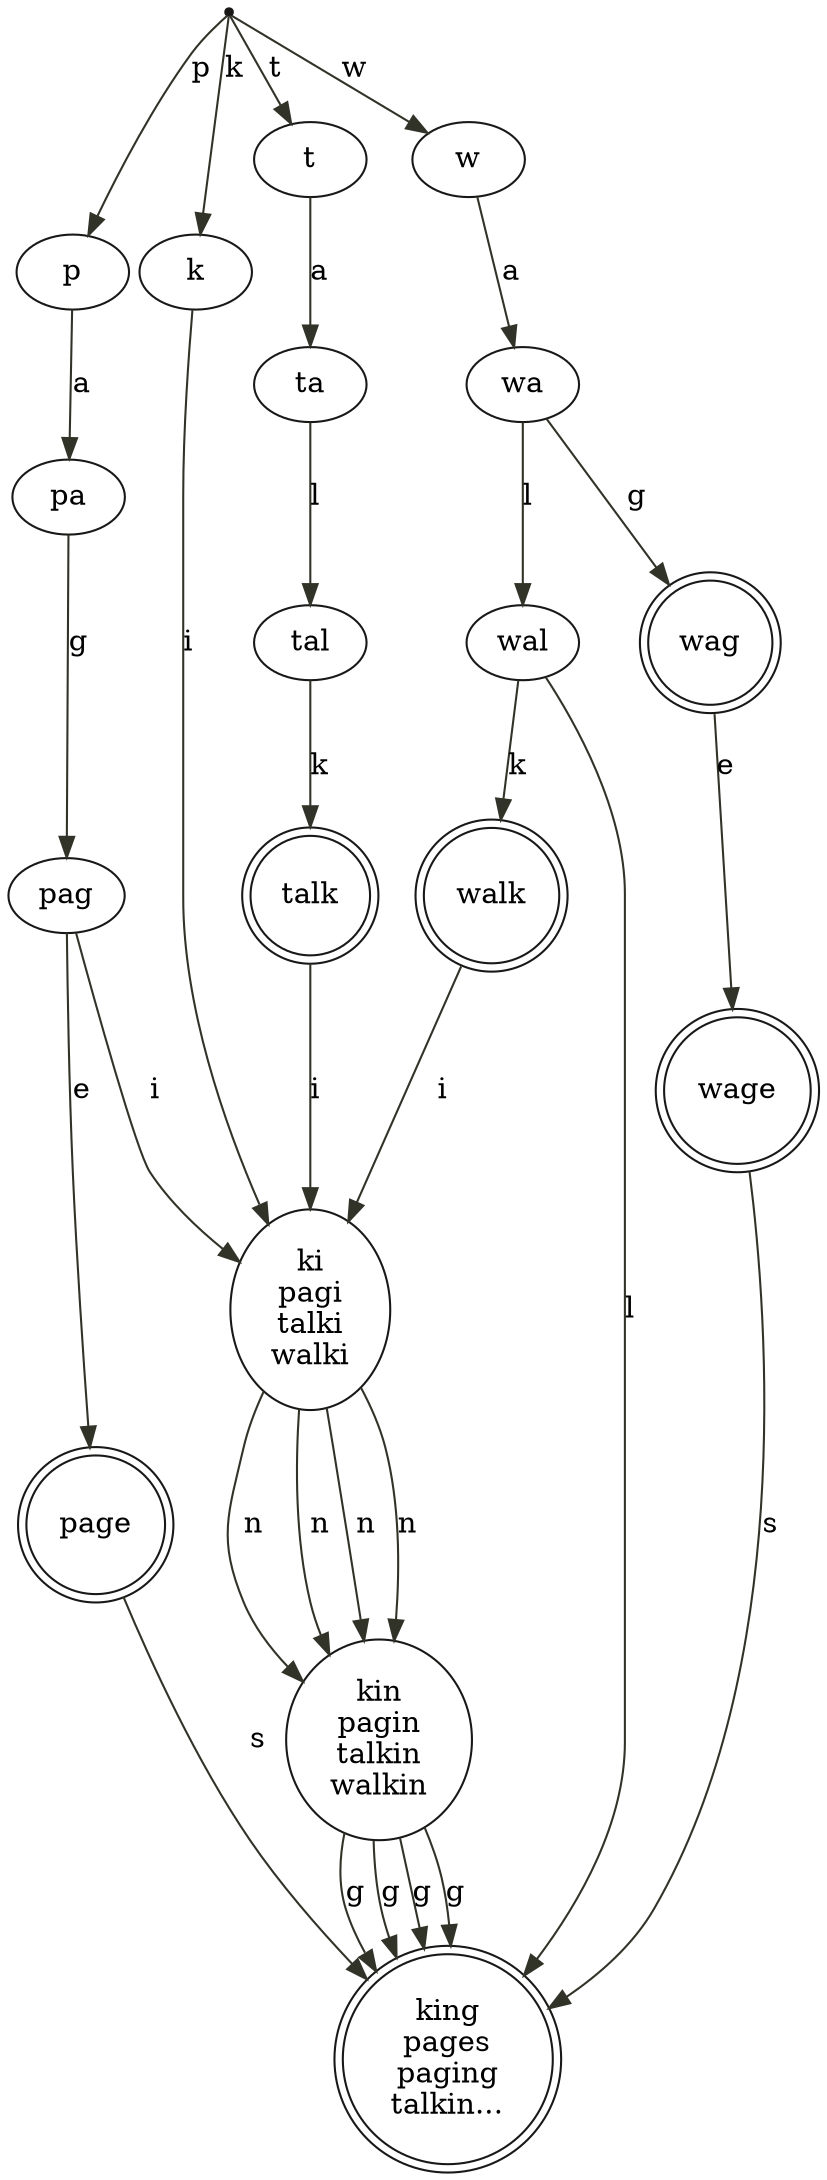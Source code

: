 digraph trie {
  10385[color="0.1,0.1,0.1", shape=point];
  10407[label="k", color="0.1,0.1,0.1", shape=ellipse];
  10391[label="ki\npagi\ntalki\nwalki", color="0.1,0.1,0.1", shape=ellipse];
  10392[label="kin\npagin\ntalkin\nwalkin", color="0.1,0.1,0.1", shape=ellipse];
  10386[label="king\npages\npaging\ntalkin...", color="0.1,0.1,0.1", shape=doublecircle];
  10399[label="p", color="0.1,0.1,0.1", shape=ellipse];
  10400[label="pa", color="0.1,0.1,0.1", shape=ellipse];
  10401[label="pag", color="0.1,0.1,0.1", shape=ellipse];
  10404[label="page", color="0.1,0.1,0.1", shape=doublecircle];
  10393[label="t", color="0.1,0.1,0.1", shape=ellipse];
  10394[label="ta", color="0.1,0.1,0.1", shape=ellipse];
  10395[label="tal", color="0.1,0.1,0.1", shape=ellipse];
  10396[label="talk", color="0.1,0.1,0.1", shape=doublecircle];
  10387[label="w", color="0.1,0.1,0.1", shape=ellipse];
  10388[label="wa", color="0.1,0.1,0.1", shape=ellipse];
  10405[label="wag", color="0.1,0.1,0.1", shape=doublecircle];
  10406[label="wage", color="0.1,0.1,0.1", shape=doublecircle];
  10389[label="wal", color="0.1,0.1,0.1", shape=ellipse];
  10390[label="walk", color="0.1,0.1,0.1", shape=doublecircle];
  10393 -> 10394[color="0.2,0.2,0.2", label="a"];
  10387 -> 10388[color="0.2,0.2,0.2", label="a"];
  10399 -> 10400[color="0.2,0.2,0.2", label="a"];
  10405 -> 10406[color="0.2,0.2,0.2", label="e"];
  10401 -> 10404[color="0.2,0.2,0.2", label="e"];
  10392 -> 10386[color="0.2,0.2,0.2", label="g"];
  10392 -> 10386[color="0.2,0.2,0.2", label="g"];
  10392 -> 10386[color="0.2,0.2,0.2", label="g"];
  10392 -> 10386[color="0.2,0.2,0.2", label="g"];
  10388 -> 10405[color="0.2,0.2,0.2", label="g"];
  10400 -> 10401[color="0.2,0.2,0.2", label="g"];
  10390 -> 10391[color="0.2,0.2,0.2", label="i"];
  10396 -> 10391[color="0.2,0.2,0.2", label="i"];
  10401 -> 10391[color="0.2,0.2,0.2", label="i"];
  10407 -> 10391[color="0.2,0.2,0.2", label="i"];
  10395 -> 10396[color="0.2,0.2,0.2", label="k"];
  10389 -> 10390[color="0.2,0.2,0.2", label="k"];
  10385 -> 10407[color="0.2,0.2,0.2", label="k"];
  10389 -> 10386[color="0.2,0.2,0.2", label="l"];
  10394 -> 10395[color="0.2,0.2,0.2", label="l"];
  10388 -> 10389[color="0.2,0.2,0.2", label="l"];
  10391 -> 10392[color="0.2,0.2,0.2", label="n"];
  10391 -> 10392[color="0.2,0.2,0.2", label="n"];
  10391 -> 10392[color="0.2,0.2,0.2", label="n"];
  10391 -> 10392[color="0.2,0.2,0.2", label="n"];
  10385 -> 10399[color="0.2,0.2,0.2", label="p"];
  10406 -> 10386[color="0.2,0.2,0.2", label="s"];
  10404 -> 10386[color="0.2,0.2,0.2", label="s"];
  10385 -> 10393[color="0.2,0.2,0.2", label="t"];
  10385 -> 10387[color="0.2,0.2,0.2", label="w"];
}
